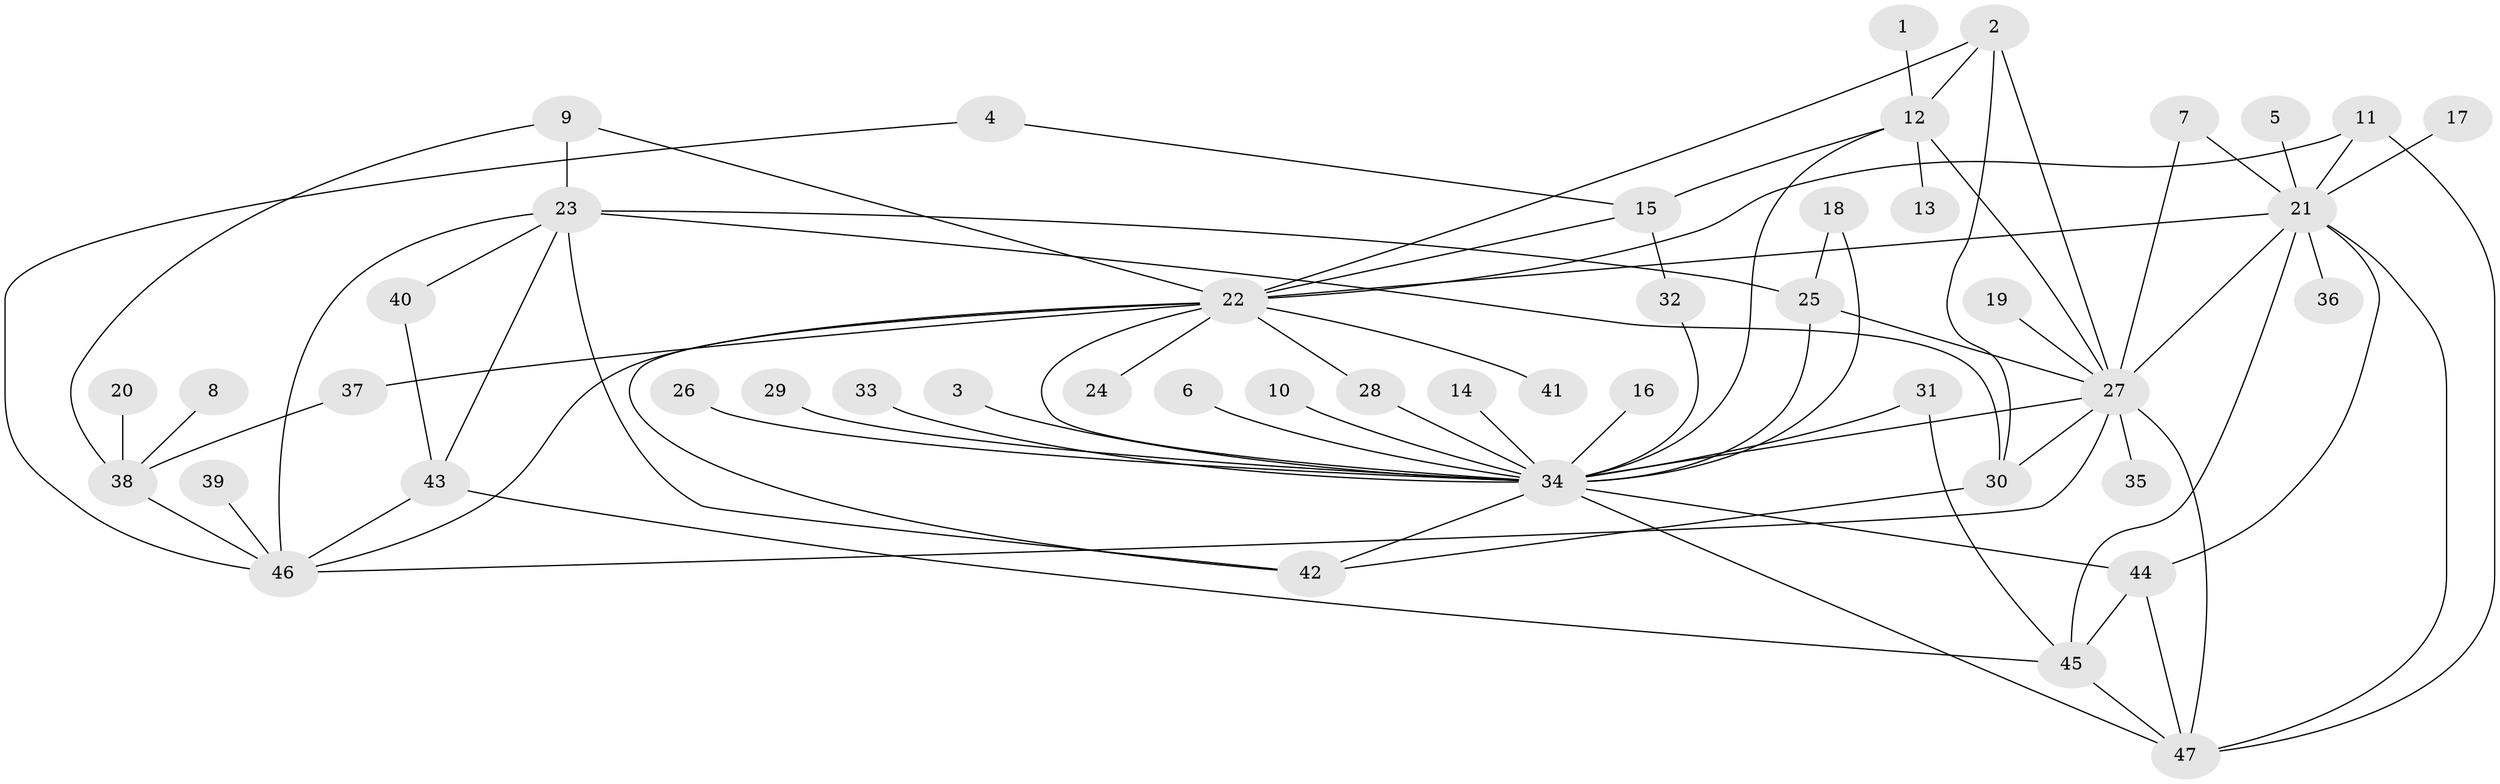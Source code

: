 // original degree distribution, {13: 0.010869565217391304, 9: 0.021739130434782608, 2: 0.2391304347826087, 8: 0.010869565217391304, 11: 0.010869565217391304, 1: 0.4673913043478261, 7: 0.021739130434782608, 24: 0.010869565217391304, 6: 0.021739130434782608, 4: 0.05434782608695652, 14: 0.010869565217391304, 5: 0.021739130434782608, 3: 0.09782608695652174}
// Generated by graph-tools (version 1.1) at 2025/01/03/09/25 03:01:50]
// undirected, 47 vertices, 79 edges
graph export_dot {
graph [start="1"]
  node [color=gray90,style=filled];
  1;
  2;
  3;
  4;
  5;
  6;
  7;
  8;
  9;
  10;
  11;
  12;
  13;
  14;
  15;
  16;
  17;
  18;
  19;
  20;
  21;
  22;
  23;
  24;
  25;
  26;
  27;
  28;
  29;
  30;
  31;
  32;
  33;
  34;
  35;
  36;
  37;
  38;
  39;
  40;
  41;
  42;
  43;
  44;
  45;
  46;
  47;
  1 -- 12 [weight=1.0];
  2 -- 12 [weight=1.0];
  2 -- 22 [weight=1.0];
  2 -- 27 [weight=1.0];
  2 -- 30 [weight=1.0];
  3 -- 34 [weight=1.0];
  4 -- 15 [weight=1.0];
  4 -- 46 [weight=1.0];
  5 -- 21 [weight=1.0];
  6 -- 34 [weight=1.0];
  7 -- 21 [weight=1.0];
  7 -- 27 [weight=1.0];
  8 -- 38 [weight=1.0];
  9 -- 22 [weight=1.0];
  9 -- 23 [weight=1.0];
  9 -- 38 [weight=1.0];
  10 -- 34 [weight=1.0];
  11 -- 21 [weight=1.0];
  11 -- 22 [weight=1.0];
  11 -- 47 [weight=1.0];
  12 -- 13 [weight=1.0];
  12 -- 15 [weight=1.0];
  12 -- 27 [weight=1.0];
  12 -- 34 [weight=1.0];
  14 -- 34 [weight=1.0];
  15 -- 22 [weight=1.0];
  15 -- 32 [weight=1.0];
  16 -- 34 [weight=1.0];
  17 -- 21 [weight=1.0];
  18 -- 25 [weight=1.0];
  18 -- 34 [weight=1.0];
  19 -- 27 [weight=1.0];
  20 -- 38 [weight=1.0];
  21 -- 22 [weight=1.0];
  21 -- 27 [weight=1.0];
  21 -- 36 [weight=1.0];
  21 -- 44 [weight=1.0];
  21 -- 45 [weight=1.0];
  21 -- 47 [weight=1.0];
  22 -- 24 [weight=1.0];
  22 -- 28 [weight=1.0];
  22 -- 34 [weight=1.0];
  22 -- 37 [weight=1.0];
  22 -- 41 [weight=1.0];
  22 -- 42 [weight=1.0];
  22 -- 46 [weight=1.0];
  23 -- 25 [weight=1.0];
  23 -- 30 [weight=2.0];
  23 -- 40 [weight=1.0];
  23 -- 42 [weight=1.0];
  23 -- 43 [weight=1.0];
  23 -- 46 [weight=1.0];
  25 -- 27 [weight=1.0];
  25 -- 34 [weight=2.0];
  26 -- 34 [weight=1.0];
  27 -- 30 [weight=1.0];
  27 -- 34 [weight=1.0];
  27 -- 35 [weight=1.0];
  27 -- 46 [weight=1.0];
  27 -- 47 [weight=1.0];
  28 -- 34 [weight=1.0];
  29 -- 34 [weight=1.0];
  30 -- 42 [weight=1.0];
  31 -- 34 [weight=1.0];
  31 -- 45 [weight=1.0];
  32 -- 34 [weight=1.0];
  33 -- 34 [weight=1.0];
  34 -- 42 [weight=1.0];
  34 -- 44 [weight=1.0];
  34 -- 47 [weight=1.0];
  37 -- 38 [weight=1.0];
  38 -- 46 [weight=1.0];
  39 -- 46 [weight=1.0];
  40 -- 43 [weight=1.0];
  43 -- 45 [weight=1.0];
  43 -- 46 [weight=1.0];
  44 -- 45 [weight=1.0];
  44 -- 47 [weight=1.0];
  45 -- 47 [weight=1.0];
}
